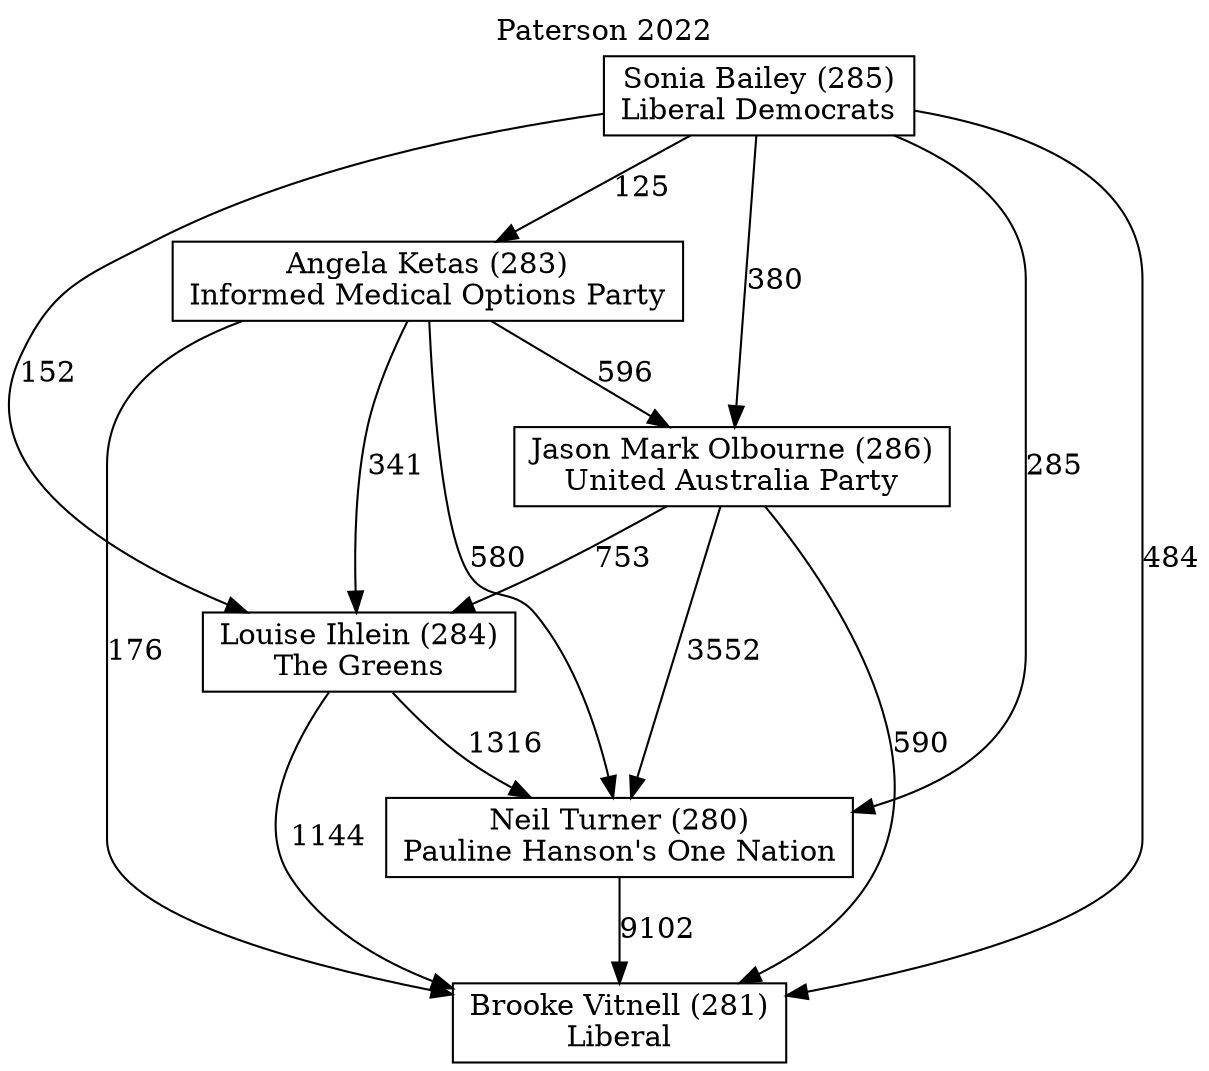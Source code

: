 // House preference flow
digraph "Brooke Vitnell (281)_Paterson_2022" {
	graph [label="Paterson 2022" labelloc=t mclimit=10]
	node [shape=box]
	"Neil Turner (280)" [label="Neil Turner (280)
Pauline Hanson's One Nation"]
	"Sonia Bailey (285)" [label="Sonia Bailey (285)
Liberal Democrats"]
	"Louise Ihlein (284)" [label="Louise Ihlein (284)
The Greens"]
	"Jason Mark Olbourne (286)" [label="Jason Mark Olbourne (286)
United Australia Party"]
	"Angela Ketas (283)" [label="Angela Ketas (283)
Informed Medical Options Party"]
	"Brooke Vitnell (281)" [label="Brooke Vitnell (281)
Liberal"]
	"Jason Mark Olbourne (286)" -> "Brooke Vitnell (281)" [label=590]
	"Sonia Bailey (285)" -> "Louise Ihlein (284)" [label=152]
	"Sonia Bailey (285)" -> "Angela Ketas (283)" [label=125]
	"Jason Mark Olbourne (286)" -> "Louise Ihlein (284)" [label=753]
	"Neil Turner (280)" -> "Brooke Vitnell (281)" [label=9102]
	"Angela Ketas (283)" -> "Neil Turner (280)" [label=580]
	"Sonia Bailey (285)" -> "Jason Mark Olbourne (286)" [label=380]
	"Angela Ketas (283)" -> "Louise Ihlein (284)" [label=341]
	"Louise Ihlein (284)" -> "Neil Turner (280)" [label=1316]
	"Sonia Bailey (285)" -> "Brooke Vitnell (281)" [label=484]
	"Angela Ketas (283)" -> "Brooke Vitnell (281)" [label=176]
	"Louise Ihlein (284)" -> "Brooke Vitnell (281)" [label=1144]
	"Sonia Bailey (285)" -> "Neil Turner (280)" [label=285]
	"Angela Ketas (283)" -> "Jason Mark Olbourne (286)" [label=596]
	"Jason Mark Olbourne (286)" -> "Neil Turner (280)" [label=3552]
}
